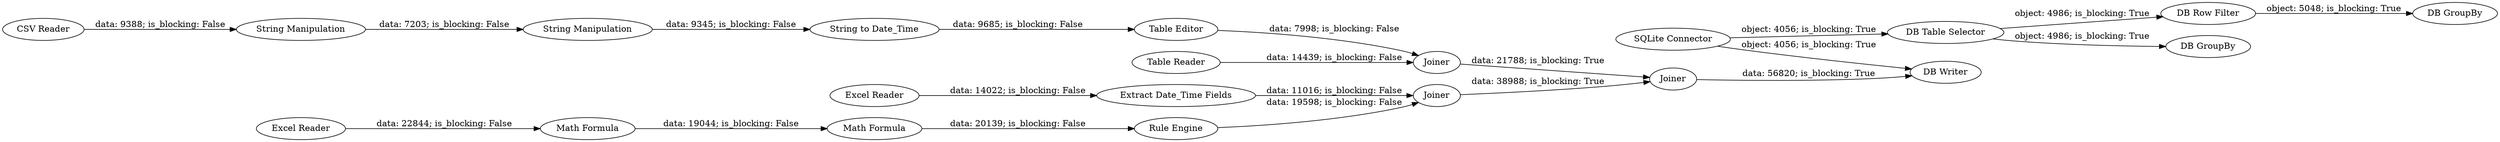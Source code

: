 digraph {
	"-6210987681323527022_23" [label="Math Formula"]
	"-6210987681323527022_25" [label="Extract Date_Time Fields"]
	"-6210987681323527022_35" [label=Joiner]
	"-6210987681323527022_26" [label="Table Editor"]
	"8089473877743521724_40" [label="DB Row Filter"]
	"-6210987681323527022_36" [label=Joiner]
	"8089473877743521724_41" [label="DB GroupBy"]
	"8089473877743521724_39" [label="DB Table Selector"]
	"-6210987681323527022_37" [label=Joiner]
	"-6210987681323527022_34" [label="CSV Reader"]
	"8089473877743521724_42" [label="DB GroupBy"]
	"-6210987681323527022_24" [label="String to Date_Time"]
	"-6210987681323527022_6" [label="SQLite Connector"]
	"-6210987681323527022_30" [label="DB Writer"]
	"-6210987681323527022_19" [label="String Manipulation"]
	"-6210987681323527022_20" [label="String Manipulation"]
	"-6210987681323527022_21" [label="Math Formula"]
	"-6210987681323527022_22" [label="Rule Engine"]
	"-6210987681323527022_31" [label="Excel Reader"]
	"-6210987681323527022_33" [label="Table Reader"]
	"-6210987681323527022_32" [label="Excel Reader"]
	"-6210987681323527022_23" -> "-6210987681323527022_21" [label="data: 19044; is_blocking: False"]
	"-6210987681323527022_33" -> "-6210987681323527022_37" [label="data: 14439; is_blocking: False"]
	"8089473877743521724_40" -> "8089473877743521724_41" [label="object: 5048; is_blocking: True"]
	"-6210987681323527022_21" -> "-6210987681323527022_22" [label="data: 20139; is_blocking: False"]
	"-6210987681323527022_37" -> "-6210987681323527022_36" [label="data: 21788; is_blocking: True"]
	"-6210987681323527022_26" -> "-6210987681323527022_37" [label="data: 7998; is_blocking: False"]
	"-6210987681323527022_32" -> "-6210987681323527022_23" [label="data: 22844; is_blocking: False"]
	"-6210987681323527022_24" -> "-6210987681323527022_26" [label="data: 9685; is_blocking: False"]
	"-6210987681323527022_6" -> "-6210987681323527022_30" [label="object: 4056; is_blocking: True"]
	"-6210987681323527022_6" -> "8089473877743521724_39" [label="object: 4056; is_blocking: True"]
	"-6210987681323527022_25" -> "-6210987681323527022_35" [label="data: 11016; is_blocking: False"]
	"-6210987681323527022_22" -> "-6210987681323527022_35" [label="data: 19598; is_blocking: False"]
	"-6210987681323527022_35" -> "-6210987681323527022_36" [label="data: 38988; is_blocking: True"]
	"-6210987681323527022_19" -> "-6210987681323527022_20" [label="data: 7203; is_blocking: False"]
	"-6210987681323527022_20" -> "-6210987681323527022_24" [label="data: 9345; is_blocking: False"]
	"-6210987681323527022_36" -> "-6210987681323527022_30" [label="data: 56820; is_blocking: True"]
	"-6210987681323527022_34" -> "-6210987681323527022_19" [label="data: 9388; is_blocking: False"]
	"8089473877743521724_39" -> "8089473877743521724_42" [label="object: 4986; is_blocking: True"]
	"8089473877743521724_39" -> "8089473877743521724_40" [label="object: 4986; is_blocking: True"]
	"-6210987681323527022_31" -> "-6210987681323527022_25" [label="data: 14022; is_blocking: False"]
	rankdir=LR
}
